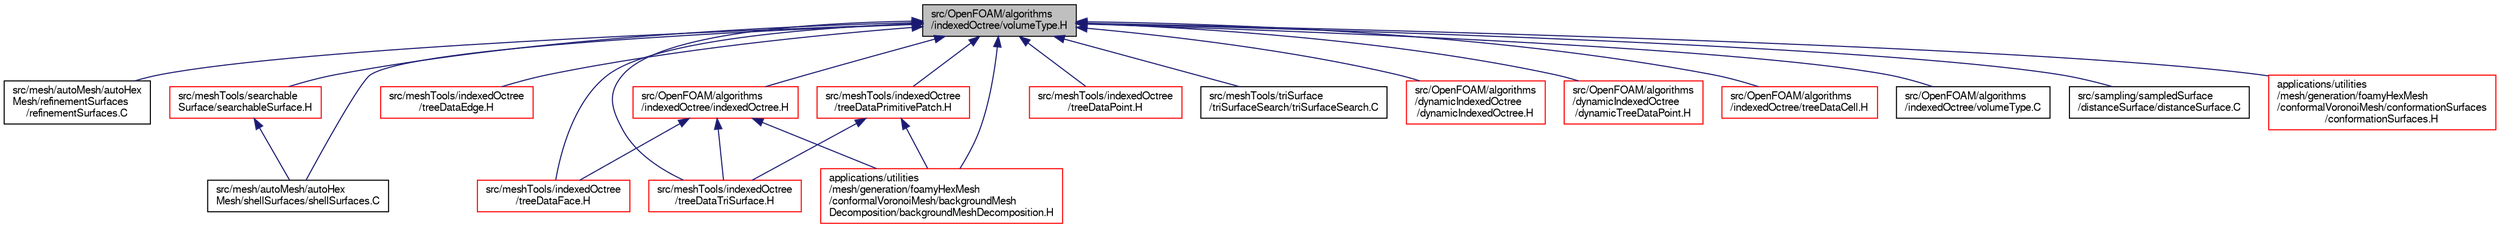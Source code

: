 digraph "src/OpenFOAM/algorithms/indexedOctree/volumeType.H"
{
  bgcolor="transparent";
  edge [fontname="FreeSans",fontsize="10",labelfontname="FreeSans",labelfontsize="10"];
  node [fontname="FreeSans",fontsize="10",shape=record];
  Node58 [label="src/OpenFOAM/algorithms\l/indexedOctree/volumeType.H",height=0.2,width=0.4,color="black", fillcolor="grey75", style="filled", fontcolor="black"];
  Node58 -> Node59 [dir="back",color="midnightblue",fontsize="10",style="solid",fontname="FreeSans"];
  Node59 [label="src/mesh/autoMesh/autoHex\lMesh/refinementSurfaces\l/refinementSurfaces.C",height=0.2,width=0.4,color="black",URL="$a06953.html"];
  Node58 -> Node60 [dir="back",color="midnightblue",fontsize="10",style="solid",fontname="FreeSans"];
  Node60 [label="src/mesh/autoMesh/autoHex\lMesh/shellSurfaces/shellSurfaces.C",height=0.2,width=0.4,color="black",URL="$a06965.html"];
  Node58 -> Node61 [dir="back",color="midnightblue",fontsize="10",style="solid",fontname="FreeSans"];
  Node61 [label="src/meshTools/indexedOctree\l/treeDataEdge.H",height=0.2,width=0.4,color="red",URL="$a07550.html"];
  Node58 -> Node123 [dir="back",color="midnightblue",fontsize="10",style="solid",fontname="FreeSans"];
  Node123 [label="src/meshTools/indexedOctree\l/treeDataFace.H",height=0.2,width=0.4,color="red",URL="$a07556.html"];
  Node58 -> Node133 [dir="back",color="midnightblue",fontsize="10",style="solid",fontname="FreeSans"];
  Node133 [label="src/meshTools/indexedOctree\l/treeDataPoint.H",height=0.2,width=0.4,color="red",URL="$a07562.html"];
  Node58 -> Node135 [dir="back",color="midnightblue",fontsize="10",style="solid",fontname="FreeSans"];
  Node135 [label="src/meshTools/indexedOctree\l/treeDataPrimitivePatch.H",height=0.2,width=0.4,color="red",URL="$a07568.html"];
  Node135 -> Node151 [dir="back",color="midnightblue",fontsize="10",style="solid",fontname="FreeSans"];
  Node151 [label="src/meshTools/indexedOctree\l/treeDataTriSurface.H",height=0.2,width=0.4,color="red",URL="$a07577.html"];
  Node135 -> Node166 [dir="back",color="midnightblue",fontsize="10",style="solid",fontname="FreeSans"];
  Node166 [label="applications/utilities\l/mesh/generation/foamyHexMesh\l/conformalVoronoiMesh/backgroundMesh\lDecomposition/backgroundMeshDecomposition.H",height=0.2,width=0.4,color="red",URL="$a18035.html"];
  Node58 -> Node151 [dir="back",color="midnightblue",fontsize="10",style="solid",fontname="FreeSans"];
  Node58 -> Node168 [dir="back",color="midnightblue",fontsize="10",style="solid",fontname="FreeSans"];
  Node168 [label="src/meshTools/searchable\lSurface/searchableSurface.H",height=0.2,width=0.4,color="red",URL="$a07820.html"];
  Node168 -> Node60 [dir="back",color="midnightblue",fontsize="10",style="solid",fontname="FreeSans"];
  Node58 -> Node165 [dir="back",color="midnightblue",fontsize="10",style="solid",fontname="FreeSans"];
  Node165 [label="src/meshTools/triSurface\l/triSurfaceSearch/triSurfaceSearch.C",height=0.2,width=0.4,color="black",URL="$a08240.html"];
  Node58 -> Node542 [dir="back",color="midnightblue",fontsize="10",style="solid",fontname="FreeSans"];
  Node542 [label="src/OpenFOAM/algorithms\l/dynamicIndexedOctree\l/dynamicIndexedOctree.H",height=0.2,width=0.4,color="red",URL="$a08372.html"];
  Node58 -> Node546 [dir="back",color="midnightblue",fontsize="10",style="solid",fontname="FreeSans"];
  Node546 [label="src/OpenFOAM/algorithms\l/dynamicIndexedOctree\l/dynamicTreeDataPoint.H",height=0.2,width=0.4,color="red",URL="$a08381.html"];
  Node58 -> Node547 [dir="back",color="midnightblue",fontsize="10",style="solid",fontname="FreeSans"];
  Node547 [label="src/OpenFOAM/algorithms\l/indexedOctree/indexedOctree.H",height=0.2,width=0.4,color="red",URL="$a08387.html"];
  Node547 -> Node123 [dir="back",color="midnightblue",fontsize="10",style="solid",fontname="FreeSans"];
  Node547 -> Node151 [dir="back",color="midnightblue",fontsize="10",style="solid",fontname="FreeSans"];
  Node547 -> Node166 [dir="back",color="midnightblue",fontsize="10",style="solid",fontname="FreeSans"];
  Node58 -> Node559 [dir="back",color="midnightblue",fontsize="10",style="solid",fontname="FreeSans"];
  Node559 [label="src/OpenFOAM/algorithms\l/indexedOctree/treeDataCell.H",height=0.2,width=0.4,color="red",URL="$a08399.html"];
  Node58 -> Node560 [dir="back",color="midnightblue",fontsize="10",style="solid",fontname="FreeSans"];
  Node560 [label="src/OpenFOAM/algorithms\l/indexedOctree/volumeType.C",height=0.2,width=0.4,color="black",URL="$a08402.html"];
  Node58 -> Node537 [dir="back",color="midnightblue",fontsize="10",style="solid",fontname="FreeSans"];
  Node537 [label="src/sampling/sampledSurface\l/distanceSurface/distanceSurface.C",height=0.2,width=0.4,color="black",URL="$a14693.html"];
  Node58 -> Node166 [dir="back",color="midnightblue",fontsize="10",style="solid",fontname="FreeSans"];
  Node58 -> Node95 [dir="back",color="midnightblue",fontsize="10",style="solid",fontname="FreeSans"];
  Node95 [label="applications/utilities\l/mesh/generation/foamyHexMesh\l/conformalVoronoiMesh/conformationSurfaces\l/conformationSurfaces.H",height=0.2,width=0.4,color="red",URL="$a18275.html"];
}
